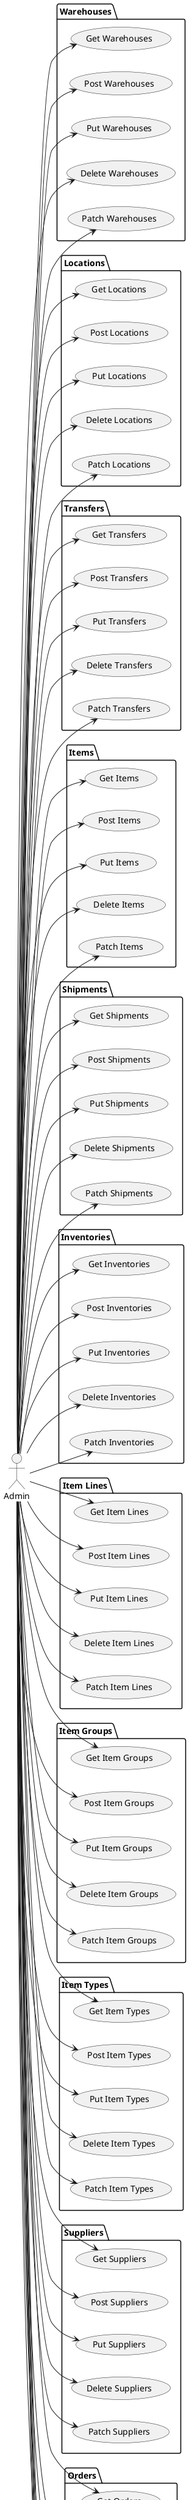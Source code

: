 @startuml Admin
left to right direction
actor Admin as admin_key

package "Warehouses" {
  usecase "Get Warehouses" as UC_Warehouses_Get
  usecase "Post Warehouses" as UC_Warehouses_Post
  usecase "Put Warehouses" as UC_Warehouses_Put
  usecase "Delete Warehouses" as UC_Warehouses_Delete
  usecase "Patch Warehouses" as UC_Warehouses_Patch
}

package "Locations" {
  usecase "Get Locations" as UC_Locations_Get
  usecase "Post Locations" as UC_Locations_Post
  usecase "Put Locations" as UC_Locations_Put
  usecase "Delete Locations" as UC_Locations_Delete
  usecase "Patch Locations" as UC_Locations_Patch
}

package "Transfers" {
  usecase "Get Transfers" as UC_Transfers_Get
  usecase "Post Transfers" as UC_Transfers_Post
  usecase "Put Transfers" as UC_Transfers_Put
  usecase "Delete Transfers" as UC_Transfers_Delete
  usecase "Patch Transfers" as UC_Transfers_Patch
}

package "Items" {
  usecase "Get Items" as UC_Items_Get
  usecase "Post Items" as UC_Items_Post
  usecase "Put Items" as UC_Items_Put
  usecase "Delete Items" as UC_Items_Delete
  usecase "Patch Items" as UC_Items_Patch
}

package "Shipments" {
  usecase "Get Shipments" as UC_Shipments_Get
  usecase "Post Shipments" as UC_Shipments_Post
  usecase "Put Shipments" as UC_Shipments_Put
  usecase "Delete Shipments" as UC_Shipments_Delete
  usecase "Patch Shipments" as UC_Shipments_Patch
}

package "Inventories" {
  usecase "Get Inventories" as UC_Inventories_Get
  usecase "Post Inventories" as UC_Inventories_Post
  usecase "Put Inventories" as UC_Inventories_Put
  usecase "Delete Inventories" as UC_Inventories_Delete
  usecase "Patch Inventories" as UC_Inventories_Patch
}

package "Item Lines" {
  usecase "Get Item Lines" as UC_ItemLines_Get
  usecase "Post Item Lines" as UC_ItemLines_Post
  usecase "Put Item Lines" as UC_ItemLines_Put
  usecase "Delete Item Lines" as UC_ItemLines_Delete
  usecase "Patch Item Lines" as UC_ItemLines_Patch
}

package "Item Groups" {
  usecase "Get Item Groups" as UC_ItemGroups_Get
  usecase "Post Item Groups" as UC_ItemGroups_Post
  usecase "Put Item Groups" as UC_ItemGroups_Put
  usecase "Delete Item Groups" as UC_ItemGroups_Delete
  usecase "Patch Item Groups" as UC_ItemGroups_Patch
}

package "Item Types" {
  usecase "Get Item Types" as UC_ItemTypes_Get
  usecase "Post Item Types" as UC_ItemTypes_Post
  usecase "Put Item Types" as UC_ItemTypes_Put
  usecase "Delete Item Types" as UC_ItemTypes_Delete
  usecase "Patch Item Types" as UC_ItemTypes_Patch
}

package "Suppliers" {
  usecase "Get Suppliers" as UC_Suppliers_Get
  usecase "Post Suppliers" as UC_Suppliers_Post
  usecase "Put Suppliers" as UC_Suppliers_Put
  usecase "Delete Suppliers" as UC_Suppliers_Delete
  usecase "Patch Suppliers" as UC_Suppliers_Patch
}

package "Orders" {
  usecase "Get Orders" as UC_Orders_Get
  usecase "Post Orders" as UC_Orders_Post
  usecase "Put Orders" as UC_Orders_Put
  usecase "Delete Orders" as UC_Orders_Delete
  usecase "Patch Orders" as UC_Orders_Patch
}

package "Clients" {
  usecase "Get Clients" as UC_Clients_Get
  usecase "Post Clients" as UC_Clients_Post
  usecase "Put Clients" as UC_Clients_Put
  usecase "Delete Clients" as UC_Clients_Delete
  usecase "Patch Clients" as UC_Clients_Patch
}

admin_key --> UC_Warehouses_Get
admin_key --> UC_Warehouses_Post
admin_key --> UC_Warehouses_Put
admin_key --> UC_Warehouses_Delete
admin_key --> UC_Warehouses_Patch
admin_key --> UC_Locations_Get
admin_key --> UC_Locations_Post
admin_key --> UC_Locations_Put
admin_key --> UC_Locations_Delete
admin_key --> UC_Locations_Patch
admin_key --> UC_Transfers_Get
admin_key --> UC_Transfers_Post
admin_key --> UC_Transfers_Put
admin_key --> UC_Transfers_Delete
admin_key --> UC_Transfers_Patch
admin_key --> UC_Items_Get
admin_key --> UC_Items_Post
admin_key --> UC_Items_Put
admin_key --> UC_Items_Delete
admin_key --> UC_Items_Patch
admin_key --> UC_Shipments_Get
admin_key --> UC_Shipments_Post
admin_key --> UC_Shipments_Put
admin_key --> UC_Shipments_Delete
admin_key --> UC_Shipments_Patch
admin_key --> UC_Inventories_Get
admin_key --> UC_Inventories_Post
admin_key --> UC_Inventories_Put
admin_key --> UC_Inventories_Delete
admin_key --> UC_Inventories_Patch
admin_key --> UC_ItemLines_Get
admin_key --> UC_ItemLines_Post
admin_key --> UC_ItemLines_Put
admin_key --> UC_ItemLines_Delete
admin_key --> UC_ItemLines_Patch
admin_key --> UC_ItemGroups_Get
admin_key --> UC_ItemGroups_Post
admin_key --> UC_ItemGroups_Put
admin_key --> UC_ItemGroups_Delete
admin_key --> UC_ItemGroups_Patch
admin_key --> UC_ItemTypes_Get
admin_key --> UC_ItemTypes_Post
admin_key --> UC_ItemTypes_Put
admin_key --> UC_ItemTypes_Delete
admin_key --> UC_ItemTypes_Patch
admin_key --> UC_Suppliers_Get
admin_key --> UC_Suppliers_Post
admin_key --> UC_Suppliers_Put
admin_key --> UC_Suppliers_Delete
admin_key --> UC_Suppliers_Patch
admin_key --> UC_Orders_Get
admin_key --> UC_Orders_Post
admin_key --> UC_Orders_Put
admin_key --> UC_Orders_Delete
admin_key --> UC_Orders_Patch
admin_key --> UC_Clients_Get
admin_key --> UC_Clients_Post
admin_key --> UC_Clients_Put
admin_key --> UC_Clients_Delete
admin_key --> UC_Clients_Patch
@enduml
